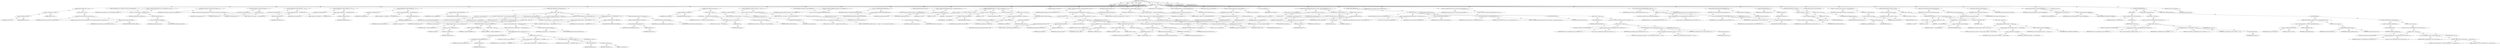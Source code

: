 digraph "executeAsForked" {  
"111669149731" [label = <(METHOD,executeAsForked)<SUB>708</SUB>> ]
"115964117009" [label = <(PARAM,this)<SUB>708</SUB>> ]
"115964117061" [label = <(PARAM,JUnitTest test)<SUB>708</SUB>> ]
"115964117062" [label = <(PARAM,ExecuteWatchdog watchdog)<SUB>708</SUB>> ]
"25769803833" [label = <(BLOCK,&lt;empty&gt;,&lt;empty&gt;)<SUB>709</SUB>> ]
"47244640276" [label = <(CONTROL_STRUCTURE,IF,if (perm != null))<SUB>711</SUB>> ]
"30064771340" [label = <(&lt;operator&gt;.notEquals,perm != null)<SUB>711</SUB>> ]
"30064771341" [label = <(&lt;operator&gt;.fieldAccess,this.perm)<SUB>711</SUB>> ]
"68719476988" [label = <(IDENTIFIER,this,perm != null)> ]
"55834574905" [label = <(FIELD_IDENTIFIER,perm,perm)<SUB>711</SUB>> ]
"90194313266" [label = <(LITERAL,null,perm != null)<SUB>711</SUB>> ]
"25769803834" [label = <(BLOCK,&lt;empty&gt;,&lt;empty&gt;)<SUB>711</SUB>> ]
"30064771342" [label = <(log,log(&quot;Permissions ignored when running in forked...)<SUB>712</SUB>> ]
"68719476766" [label = <(IDENTIFIER,this,log(&quot;Permissions ignored when running in forked...)<SUB>712</SUB>> ]
"90194313267" [label = <(LITERAL,&quot;Permissions ignored when running in forked mode!&quot;,log(&quot;Permissions ignored when running in forked...)<SUB>712</SUB>> ]
"30064771343" [label = <(&lt;operator&gt;.fieldAccess,Project.MSG_WARN)<SUB>712</SUB>> ]
"68719476989" [label = <(IDENTIFIER,Project,log(&quot;Permissions ignored when running in forked...)<SUB>712</SUB>> ]
"55834574906" [label = <(FIELD_IDENTIFIER,MSG_WARN,MSG_WARN)<SUB>712</SUB>> ]
"94489280538" [label = <(LOCAL,CommandlineJava cmd: org.apache.tools.ant.types.CommandlineJava)<SUB>715</SUB>> ]
"30064771344" [label = <(&lt;operator&gt;.assignment,CommandlineJava cmd = (CommandlineJava) command...)<SUB>715</SUB>> ]
"68719476990" [label = <(IDENTIFIER,cmd,CommandlineJava cmd = (CommandlineJava) command...)<SUB>715</SUB>> ]
"30064771345" [label = <(&lt;operator&gt;.cast,(CommandlineJava) commandline.clone())<SUB>715</SUB>> ]
"180388626440" [label = <(TYPE_REF,CommandlineJava,CommandlineJava)<SUB>715</SUB>> ]
"30064771346" [label = <(clone,this.commandline.clone())<SUB>715</SUB>> ]
"30064771347" [label = <(&lt;operator&gt;.fieldAccess,this.commandline)<SUB>715</SUB>> ]
"68719476991" [label = <(IDENTIFIER,this,this.commandline.clone())> ]
"55834574907" [label = <(FIELD_IDENTIFIER,commandline,commandline)<SUB>715</SUB>> ]
"30064771348" [label = <(setClassname,setClassname(&quot;org.apache.tools.ant.taskdefs.opt...)<SUB>717</SUB>> ]
"68719476992" [label = <(IDENTIFIER,cmd,setClassname(&quot;org.apache.tools.ant.taskdefs.opt...)<SUB>717</SUB>> ]
"90194313268" [label = <(LITERAL,&quot;org.apache.tools.ant.taskdefs.optional.junit.J...,setClassname(&quot;org.apache.tools.ant.taskdefs.opt...)<SUB>717</SUB>> ]
"30064771349" [label = <(setValue,createArgument().setValue(test.getName()))<SUB>718</SUB>> ]
"30064771350" [label = <(createArgument,createArgument())<SUB>718</SUB>> ]
"68719476993" [label = <(IDENTIFIER,cmd,createArgument())<SUB>718</SUB>> ]
"30064771351" [label = <(getName,getName())<SUB>718</SUB>> ]
"68719476994" [label = <(IDENTIFIER,test,getName())<SUB>718</SUB>> ]
"30064771352" [label = <(setValue,createArgument().setValue(&quot;filtertrace=&quot; + test...)<SUB>719</SUB>> ]
"30064771353" [label = <(createArgument,createArgument())<SUB>719</SUB>> ]
"68719476995" [label = <(IDENTIFIER,cmd,createArgument())<SUB>719</SUB>> ]
"30064771354" [label = <(&lt;operator&gt;.addition,&quot;filtertrace=&quot; + test.getFiltertrace())<SUB>719</SUB>> ]
"90194313269" [label = <(LITERAL,&quot;filtertrace=&quot;,&quot;filtertrace=&quot; + test.getFiltertrace())<SUB>719</SUB>> ]
"30064771355" [label = <(getFiltertrace,getFiltertrace())<SUB>719</SUB>> ]
"68719476996" [label = <(IDENTIFIER,test,getFiltertrace())<SUB>719</SUB>> ]
"30064771356" [label = <(setValue,createArgument().setValue(&quot;haltOnError=&quot; + test...)<SUB>720</SUB>> ]
"30064771357" [label = <(createArgument,createArgument())<SUB>720</SUB>> ]
"68719476997" [label = <(IDENTIFIER,cmd,createArgument())<SUB>720</SUB>> ]
"30064771358" [label = <(&lt;operator&gt;.addition,&quot;haltOnError=&quot; + test.getHaltonerror())<SUB>720</SUB>> ]
"90194313270" [label = <(LITERAL,&quot;haltOnError=&quot;,&quot;haltOnError=&quot; + test.getHaltonerror())<SUB>720</SUB>> ]
"30064771359" [label = <(getHaltonerror,getHaltonerror())<SUB>720</SUB>> ]
"68719476998" [label = <(IDENTIFIER,test,getHaltonerror())<SUB>720</SUB>> ]
"30064771360" [label = <(setValue,createArgument().setValue(&quot;haltOnFailure=&quot; + te...)<SUB>721</SUB>> ]
"30064771361" [label = <(createArgument,createArgument())<SUB>721</SUB>> ]
"68719476999" [label = <(IDENTIFIER,cmd,createArgument())<SUB>721</SUB>> ]
"30064771362" [label = <(&lt;operator&gt;.addition,&quot;haltOnFailure=&quot; + test.getHaltonfailure())<SUB>721</SUB>> ]
"90194313271" [label = <(LITERAL,&quot;haltOnFailure=&quot;,&quot;haltOnFailure=&quot; + test.getHaltonfailure())<SUB>721</SUB>> ]
"30064771363" [label = <(getHaltonfailure,getHaltonfailure())<SUB>722</SUB>> ]
"68719477000" [label = <(IDENTIFIER,test,getHaltonfailure())<SUB>722</SUB>> ]
"47244640277" [label = <(CONTROL_STRUCTURE,IF,if (this.includeAntRuntime))<SUB>723</SUB>> ]
"30064771364" [label = <(&lt;operator&gt;.fieldAccess,this.includeAntRuntime)<SUB>723</SUB>> ]
"68719477001" [label = <(IDENTIFIER,this,if (this.includeAntRuntime))> ]
"55834574908" [label = <(FIELD_IDENTIFIER,includeAntRuntime,includeAntRuntime)<SUB>723</SUB>> ]
"25769803835" [label = <(BLOCK,&lt;empty&gt;,&lt;empty&gt;)<SUB>723</SUB>> ]
"94489280539" [label = <(LOCAL,Vector v: java.util.Vector)<SUB>724</SUB>> ]
"30064771365" [label = <(&lt;operator&gt;.assignment,Vector v = Execute.getProcEnvironment())<SUB>724</SUB>> ]
"68719477002" [label = <(IDENTIFIER,v,Vector v = Execute.getProcEnvironment())<SUB>724</SUB>> ]
"30064771366" [label = <(getProcEnvironment,getProcEnvironment())<SUB>724</SUB>> ]
"68719477003" [label = <(IDENTIFIER,Execute,getProcEnvironment())<SUB>724</SUB>> ]
"94489280540" [label = <(LOCAL,Enumeration e: java.util.Enumeration)<SUB>725</SUB>> ]
"30064771367" [label = <(&lt;operator&gt;.assignment,Enumeration e = v.elements())<SUB>725</SUB>> ]
"68719477004" [label = <(IDENTIFIER,e,Enumeration e = v.elements())<SUB>725</SUB>> ]
"30064771368" [label = <(elements,v.elements())<SUB>725</SUB>> ]
"68719477005" [label = <(IDENTIFIER,v,v.elements())<SUB>725</SUB>> ]
"47244640278" [label = <(CONTROL_STRUCTURE,WHILE,while (e.hasMoreElements()))<SUB>726</SUB>> ]
"30064771369" [label = <(hasMoreElements,e.hasMoreElements())<SUB>726</SUB>> ]
"68719477006" [label = <(IDENTIFIER,e,e.hasMoreElements())<SUB>726</SUB>> ]
"25769803836" [label = <(BLOCK,&lt;empty&gt;,&lt;empty&gt;)<SUB>726</SUB>> ]
"94489280541" [label = <(LOCAL,String s: java.lang.String)<SUB>727</SUB>> ]
"30064771370" [label = <(&lt;operator&gt;.assignment,String s = (String) e.nextElement())<SUB>727</SUB>> ]
"68719477007" [label = <(IDENTIFIER,s,String s = (String) e.nextElement())<SUB>727</SUB>> ]
"30064771371" [label = <(&lt;operator&gt;.cast,(String) e.nextElement())<SUB>727</SUB>> ]
"180388626441" [label = <(TYPE_REF,String,String)<SUB>727</SUB>> ]
"30064771372" [label = <(nextElement,e.nextElement())<SUB>727</SUB>> ]
"68719477008" [label = <(IDENTIFIER,e,e.nextElement())<SUB>727</SUB>> ]
"47244640279" [label = <(CONTROL_STRUCTURE,IF,if (s.startsWith(&quot;CLASSPATH=&quot;)))<SUB>728</SUB>> ]
"30064771373" [label = <(startsWith,s.startsWith(&quot;CLASSPATH=&quot;))<SUB>728</SUB>> ]
"68719477009" [label = <(IDENTIFIER,s,s.startsWith(&quot;CLASSPATH=&quot;))<SUB>728</SUB>> ]
"90194313272" [label = <(LITERAL,&quot;CLASSPATH=&quot;,s.startsWith(&quot;CLASSPATH=&quot;))<SUB>728</SUB>> ]
"25769803837" [label = <(BLOCK,&lt;empty&gt;,&lt;empty&gt;)<SUB>728</SUB>> ]
"30064771374" [label = <(append,createClasspath(getProject()).createPath().appe...)<SUB>729</SUB>> ]
"30064771375" [label = <(createPath,createClasspath(getProject()).createPath())<SUB>729</SUB>> ]
"30064771376" [label = <(createClasspath,createClasspath(getProject()))<SUB>729</SUB>> ]
"68719477010" [label = <(IDENTIFIER,cmd,createClasspath(getProject()))<SUB>729</SUB>> ]
"30064771377" [label = <(getProject,getProject())<SUB>729</SUB>> ]
"68719476768" [label = <(IDENTIFIER,this,getProject())<SUB>729</SUB>> ]
"25769803838" [label = <(BLOCK,&lt;empty&gt;,&lt;empty&gt;)<SUB>730</SUB>> ]
"94489280542" [label = <(LOCAL,$obj2: org.apache.tools.ant.types.Path)<SUB>730</SUB>> ]
"30064771378" [label = <(&lt;operator&gt;.assignment,$obj2 = new Path(getProject(), // &quot;CLASSPATH=&quot;....)<SUB>730</SUB>> ]
"68719477011" [label = <(IDENTIFIER,$obj2,$obj2 = new Path(getProject(), // &quot;CLASSPATH=&quot;....)<SUB>730</SUB>> ]
"30064771379" [label = <(&lt;operator&gt;.alloc,new Path(getProject(), // &quot;CLASSPATH=&quot;.length()...)<SUB>730</SUB>> ]
"30064771380" [label = <(&lt;init&gt;,new Path(getProject(), // &quot;CLASSPATH=&quot;.length()...)<SUB>730</SUB>> ]
"68719477012" [label = <(IDENTIFIER,$obj2,new Path(getProject(), // &quot;CLASSPATH=&quot;.length()...)<SUB>730</SUB>> ]
"30064771381" [label = <(getProject,getProject())<SUB>730</SUB>> ]
"68719476767" [label = <(IDENTIFIER,this,getProject())<SUB>730</SUB>> ]
"30064771382" [label = <(substring,s.substring(10))<SUB>731</SUB>> ]
"68719477013" [label = <(IDENTIFIER,s,s.substring(10))<SUB>731</SUB>> ]
"90194313273" [label = <(LITERAL,10,s.substring(10))<SUB>731</SUB>> ]
"68719477014" [label = <(IDENTIFIER,$obj2,&lt;empty&gt;)<SUB>730</SUB>> ]
"30064771383" [label = <(log,log(&quot;Implicitly adding &quot; + antRuntimeClasses + ...)<SUB>735</SUB>> ]
"68719476769" [label = <(IDENTIFIER,this,log(&quot;Implicitly adding &quot; + antRuntimeClasses + ...)<SUB>735</SUB>> ]
"30064771384" [label = <(&lt;operator&gt;.addition,&quot;Implicitly adding &quot; + antRuntimeClasses + &quot; to...)<SUB>735</SUB>> ]
"30064771385" [label = <(&lt;operator&gt;.addition,&quot;Implicitly adding &quot; + antRuntimeClasses)<SUB>735</SUB>> ]
"90194313274" [label = <(LITERAL,&quot;Implicitly adding &quot;,&quot;Implicitly adding &quot; + antRuntimeClasses)<SUB>735</SUB>> ]
"30064771386" [label = <(&lt;operator&gt;.fieldAccess,this.antRuntimeClasses)<SUB>735</SUB>> ]
"68719477015" [label = <(IDENTIFIER,this,&quot;Implicitly adding &quot; + antRuntimeClasses)> ]
"55834574909" [label = <(FIELD_IDENTIFIER,antRuntimeClasses,antRuntimeClasses)<SUB>735</SUB>> ]
"90194313275" [label = <(LITERAL,&quot; to CLASSPATH&quot;,&quot;Implicitly adding &quot; + antRuntimeClasses + &quot; to...)<SUB>735</SUB>> ]
"30064771387" [label = <(&lt;operator&gt;.fieldAccess,Project.MSG_VERBOSE)<SUB>736</SUB>> ]
"68719477016" [label = <(IDENTIFIER,Project,log(&quot;Implicitly adding &quot; + antRuntimeClasses + ...)<SUB>736</SUB>> ]
"55834574910" [label = <(FIELD_IDENTIFIER,MSG_VERBOSE,MSG_VERBOSE)<SUB>736</SUB>> ]
"30064771388" [label = <(append,createClasspath(getProject()).createPath().appe...)<SUB>737</SUB>> ]
"30064771389" [label = <(createPath,createClasspath(getProject()).createPath())<SUB>737</SUB>> ]
"30064771390" [label = <(createClasspath,createClasspath(getProject()))<SUB>737</SUB>> ]
"68719477017" [label = <(IDENTIFIER,cmd,createClasspath(getProject()))<SUB>737</SUB>> ]
"30064771391" [label = <(getProject,getProject())<SUB>737</SUB>> ]
"68719476770" [label = <(IDENTIFIER,this,getProject())<SUB>737</SUB>> ]
"30064771392" [label = <(&lt;operator&gt;.fieldAccess,this.antRuntimeClasses)<SUB>738</SUB>> ]
"68719477018" [label = <(IDENTIFIER,this,createClasspath(getProject()).createPath().appe...)> ]
"55834574911" [label = <(FIELD_IDENTIFIER,antRuntimeClasses,antRuntimeClasses)<SUB>738</SUB>> ]
"47244640280" [label = <(CONTROL_STRUCTURE,IF,if (this.summary))<SUB>741</SUB>> ]
"30064771393" [label = <(&lt;operator&gt;.fieldAccess,this.summary)<SUB>741</SUB>> ]
"68719477019" [label = <(IDENTIFIER,this,if (this.summary))> ]
"55834574912" [label = <(FIELD_IDENTIFIER,summary,summary)<SUB>741</SUB>> ]
"25769803839" [label = <(BLOCK,&lt;empty&gt;,&lt;empty&gt;)<SUB>741</SUB>> ]
"30064771394" [label = <(log,log(&quot;Running &quot; + test.getName(), Project.MSG_INFO))<SUB>742</SUB>> ]
"68719476771" [label = <(IDENTIFIER,this,log(&quot;Running &quot; + test.getName(), Project.MSG_INFO))<SUB>742</SUB>> ]
"30064771395" [label = <(&lt;operator&gt;.addition,&quot;Running &quot; + test.getName())<SUB>742</SUB>> ]
"90194313276" [label = <(LITERAL,&quot;Running &quot;,&quot;Running &quot; + test.getName())<SUB>742</SUB>> ]
"30064771396" [label = <(getName,getName())<SUB>742</SUB>> ]
"68719477020" [label = <(IDENTIFIER,test,getName())<SUB>742</SUB>> ]
"30064771397" [label = <(&lt;operator&gt;.fieldAccess,Project.MSG_INFO)<SUB>742</SUB>> ]
"68719477021" [label = <(IDENTIFIER,Project,log(&quot;Running &quot; + test.getName(), Project.MSG_INFO))<SUB>742</SUB>> ]
"55834574913" [label = <(FIELD_IDENTIFIER,MSG_INFO,MSG_INFO)<SUB>742</SUB>> ]
"30064771398" [label = <(setValue,createArgument().setValue(&quot;formatter&quot; + &quot;=org.a...)<SUB>743</SUB>> ]
"30064771399" [label = <(createArgument,createArgument())<SUB>743</SUB>> ]
"68719477022" [label = <(IDENTIFIER,cmd,createArgument())<SUB>743</SUB>> ]
"30064771400" [label = <(&lt;operator&gt;.addition,&quot;formatter&quot; + &quot;=org.apache.tools.ant.taskdefs.o...)<SUB>744</SUB>> ]
"90194313277" [label = <(LITERAL,&quot;formatter&quot;,&quot;formatter&quot; + &quot;=org.apache.tools.ant.taskdefs.o...)<SUB>744</SUB>> ]
"90194313278" [label = <(LITERAL,&quot;=org.apache.tools.ant.taskdefs.optional.junit....,&quot;formatter&quot; + &quot;=org.apache.tools.ant.taskdefs.o...)<SUB>745</SUB>> ]
"30064771401" [label = <(setValue,createArgument().setValue(&quot;showoutput=&quot; + Strin...)<SUB>748</SUB>> ]
"30064771402" [label = <(createArgument,createArgument())<SUB>748</SUB>> ]
"68719477023" [label = <(IDENTIFIER,cmd,createArgument())<SUB>748</SUB>> ]
"30064771403" [label = <(&lt;operator&gt;.addition,&quot;showoutput=&quot; + String.valueOf(showOutput))<SUB>748</SUB>> ]
"90194313279" [label = <(LITERAL,&quot;showoutput=&quot;,&quot;showoutput=&quot; + String.valueOf(showOutput))<SUB>748</SUB>> ]
"30064771404" [label = <(valueOf,String.valueOf(showOutput))<SUB>749</SUB>> ]
"68719477024" [label = <(IDENTIFIER,String,String.valueOf(showOutput))<SUB>749</SUB>> ]
"30064771405" [label = <(&lt;operator&gt;.fieldAccess,this.showOutput)<SUB>749</SUB>> ]
"68719477025" [label = <(IDENTIFIER,this,String.valueOf(showOutput))> ]
"55834574914" [label = <(FIELD_IDENTIFIER,showOutput,showOutput)<SUB>749</SUB>> ]
"94489280543" [label = <(LOCAL,StringBuffer formatterArg: java.lang.StringBuffer)<SUB>751</SUB>> ]
"30064771406" [label = <(&lt;operator&gt;.assignment,StringBuffer formatterArg = new StringBuffer(ST...)<SUB>751</SUB>> ]
"68719477026" [label = <(IDENTIFIER,formatterArg,StringBuffer formatterArg = new StringBuffer(ST...)<SUB>751</SUB>> ]
"30064771407" [label = <(&lt;operator&gt;.alloc,new StringBuffer(STRING_BUFFER_SIZE))<SUB>751</SUB>> ]
"30064771408" [label = <(&lt;init&gt;,new StringBuffer(STRING_BUFFER_SIZE))<SUB>751</SUB>> ]
"68719477027" [label = <(IDENTIFIER,formatterArg,new StringBuffer(STRING_BUFFER_SIZE))<SUB>751</SUB>> ]
"30064771409" [label = <(&lt;operator&gt;.fieldAccess,JUnitTask.STRING_BUFFER_SIZE)<SUB>751</SUB>> ]
"180388626442" [label = <(TYPE_REF,JUnitTask,JUnitTask)<SUB>751</SUB>> ]
"55834574915" [label = <(FIELD_IDENTIFIER,STRING_BUFFER_SIZE,STRING_BUFFER_SIZE)<SUB>751</SUB>> ]
"94489280544" [label = <(LOCAL,FormatterElement[] feArray: ANY)<SUB>752</SUB>> ]
"30064771410" [label = <(&lt;operator&gt;.assignment,FormatterElement[] feArray = mergeFormatters(test))<SUB>752</SUB>> ]
"68719477028" [label = <(IDENTIFIER,feArray,FormatterElement[] feArray = mergeFormatters(test))<SUB>752</SUB>> ]
"30064771411" [label = <(mergeFormatters,mergeFormatters(test))<SUB>752</SUB>> ]
"68719476772" [label = <(IDENTIFIER,this,mergeFormatters(test))<SUB>752</SUB>> ]
"68719477029" [label = <(IDENTIFIER,test,mergeFormatters(test))<SUB>752</SUB>> ]
"47244640281" [label = <(CONTROL_STRUCTURE,FOR,for (int i = 0; Some(i &lt; feArray.length); i++))<SUB>753</SUB>> ]
"94489280545" [label = <(LOCAL,int i: int)<SUB>753</SUB>> ]
"30064771412" [label = <(&lt;operator&gt;.assignment,int i = 0)<SUB>753</SUB>> ]
"68719477030" [label = <(IDENTIFIER,i,int i = 0)<SUB>753</SUB>> ]
"90194313280" [label = <(LITERAL,0,int i = 0)<SUB>753</SUB>> ]
"30064771413" [label = <(&lt;operator&gt;.lessThan,i &lt; feArray.length)<SUB>753</SUB>> ]
"68719477031" [label = <(IDENTIFIER,i,i &lt; feArray.length)<SUB>753</SUB>> ]
"30064771414" [label = <(&lt;operator&gt;.fieldAccess,feArray.length)<SUB>753</SUB>> ]
"68719477032" [label = <(IDENTIFIER,feArray,i &lt; feArray.length)<SUB>753</SUB>> ]
"55834574916" [label = <(FIELD_IDENTIFIER,length,length)<SUB>753</SUB>> ]
"30064771415" [label = <(&lt;operator&gt;.postIncrement,i++)<SUB>753</SUB>> ]
"68719477033" [label = <(IDENTIFIER,i,i++)<SUB>753</SUB>> ]
"25769803840" [label = <(BLOCK,&lt;empty&gt;,&lt;empty&gt;)<SUB>753</SUB>> ]
"94489280546" [label = <(LOCAL,FormatterElement fe: ANY)<SUB>754</SUB>> ]
"30064771416" [label = <(&lt;operator&gt;.assignment,FormatterElement fe = feArray[i])<SUB>754</SUB>> ]
"68719477034" [label = <(IDENTIFIER,fe,FormatterElement fe = feArray[i])<SUB>754</SUB>> ]
"30064771417" [label = <(&lt;operator&gt;.indexAccess,feArray[i])<SUB>754</SUB>> ]
"68719477035" [label = <(IDENTIFIER,feArray,FormatterElement fe = feArray[i])<SUB>754</SUB>> ]
"68719477036" [label = <(IDENTIFIER,i,FormatterElement fe = feArray[i])<SUB>754</SUB>> ]
"47244640282" [label = <(CONTROL_STRUCTURE,IF,if (shouldUse(this)))<SUB>755</SUB>> ]
"30064771418" [label = <(shouldUse,shouldUse(this))<SUB>755</SUB>> ]
"68719477037" [label = <(IDENTIFIER,fe,shouldUse(this))<SUB>755</SUB>> ]
"68719476773" [label = <(IDENTIFIER,this,shouldUse(this))<SUB>755</SUB>> ]
"25769803841" [label = <(BLOCK,&lt;empty&gt;,&lt;empty&gt;)<SUB>755</SUB>> ]
"30064771419" [label = <(append,formatterArg.append(&quot;formatter=&quot;))<SUB>756</SUB>> ]
"68719477038" [label = <(IDENTIFIER,formatterArg,formatterArg.append(&quot;formatter=&quot;))<SUB>756</SUB>> ]
"90194313281" [label = <(LITERAL,&quot;formatter=&quot;,formatterArg.append(&quot;formatter=&quot;))<SUB>756</SUB>> ]
"30064771420" [label = <(append,append(fe.getClassname()))<SUB>757</SUB>> ]
"68719477039" [label = <(IDENTIFIER,formatterArg,append(fe.getClassname()))<SUB>757</SUB>> ]
"30064771421" [label = <(getClassname,getClassname())<SUB>757</SUB>> ]
"68719477040" [label = <(IDENTIFIER,fe,getClassname())<SUB>757</SUB>> ]
"94489280547" [label = <(LOCAL,File outFile: java.io.File)<SUB>758</SUB>> ]
"30064771422" [label = <(&lt;operator&gt;.assignment,File outFile = getOutput(fe, test))<SUB>758</SUB>> ]
"68719477041" [label = <(IDENTIFIER,outFile,File outFile = getOutput(fe, test))<SUB>758</SUB>> ]
"30064771423" [label = <(getOutput,getOutput(fe, test))<SUB>758</SUB>> ]
"68719476774" [label = <(IDENTIFIER,this,getOutput(fe, test))<SUB>758</SUB>> ]
"68719477042" [label = <(IDENTIFIER,fe,getOutput(fe, test))<SUB>758</SUB>> ]
"68719477043" [label = <(IDENTIFIER,test,getOutput(fe, test))<SUB>758</SUB>> ]
"47244640283" [label = <(CONTROL_STRUCTURE,IF,if (outFile != null))<SUB>759</SUB>> ]
"30064771424" [label = <(&lt;operator&gt;.notEquals,outFile != null)<SUB>759</SUB>> ]
"68719477044" [label = <(IDENTIFIER,outFile,outFile != null)<SUB>759</SUB>> ]
"90194313282" [label = <(LITERAL,null,outFile != null)<SUB>759</SUB>> ]
"25769803842" [label = <(BLOCK,&lt;empty&gt;,&lt;empty&gt;)<SUB>759</SUB>> ]
"30064771425" [label = <(append,formatterArg.append(&quot;,&quot;))<SUB>760</SUB>> ]
"68719477045" [label = <(IDENTIFIER,formatterArg,formatterArg.append(&quot;,&quot;))<SUB>760</SUB>> ]
"90194313283" [label = <(LITERAL,&quot;,&quot;,formatterArg.append(&quot;,&quot;))<SUB>760</SUB>> ]
"30064771426" [label = <(append,formatterArg.append(outFile))<SUB>761</SUB>> ]
"68719477046" [label = <(IDENTIFIER,formatterArg,formatterArg.append(outFile))<SUB>761</SUB>> ]
"68719477047" [label = <(IDENTIFIER,outFile,formatterArg.append(outFile))<SUB>761</SUB>> ]
"30064771427" [label = <(setValue,createArgument().setValue(formatterArg.toString()))<SUB>763</SUB>> ]
"30064771428" [label = <(createArgument,createArgument())<SUB>763</SUB>> ]
"68719477048" [label = <(IDENTIFIER,cmd,createArgument())<SUB>763</SUB>> ]
"30064771429" [label = <(toString,formatterArg.toString())<SUB>763</SUB>> ]
"68719477049" [label = <(IDENTIFIER,formatterArg,formatterArg.toString())<SUB>763</SUB>> ]
"30064771430" [label = <(&lt;operator&gt;.assignment,formatterArg = new StringBuffer())<SUB>764</SUB>> ]
"68719477050" [label = <(IDENTIFIER,formatterArg,formatterArg = new StringBuffer())<SUB>764</SUB>> ]
"30064771431" [label = <(&lt;operator&gt;.alloc,new StringBuffer())<SUB>764</SUB>> ]
"30064771432" [label = <(&lt;init&gt;,new StringBuffer())<SUB>764</SUB>> ]
"68719477051" [label = <(IDENTIFIER,formatterArg,new StringBuffer())<SUB>764</SUB>> ]
"94489280548" [label = <(LOCAL,File propsFile: java.io.File)<SUB>770</SUB>> ]
"30064771433" [label = <(&lt;operator&gt;.assignment,File propsFile = FileUtils.newFileUtils().creat...)<SUB>770</SUB>> ]
"68719477052" [label = <(IDENTIFIER,propsFile,File propsFile = FileUtils.newFileUtils().creat...)<SUB>770</SUB>> ]
"30064771434" [label = <(createTempFile,newFileUtils().createTempFile(&quot;junit&quot;, &quot;.proper...)<SUB>771</SUB>> ]
"30064771435" [label = <(newFileUtils,newFileUtils())<SUB>771</SUB>> ]
"68719477053" [label = <(IDENTIFIER,FileUtils,newFileUtils())<SUB>771</SUB>> ]
"90194313284" [label = <(LITERAL,&quot;junit&quot;,newFileUtils().createTempFile(&quot;junit&quot;, &quot;.proper...)<SUB>771</SUB>> ]
"90194313285" [label = <(LITERAL,&quot;.properties&quot;,newFileUtils().createTempFile(&quot;junit&quot;, &quot;.proper...)<SUB>771</SUB>> ]
"30064771436" [label = <(&lt;operator&gt;.conditional,tmpDir != null ? tmpDir : getProject().getBaseD...)<SUB>772</SUB>> ]
"30064771437" [label = <(&lt;operator&gt;.notEquals,tmpDir != null)<SUB>772</SUB>> ]
"30064771438" [label = <(&lt;operator&gt;.fieldAccess,this.tmpDir)<SUB>772</SUB>> ]
"68719477054" [label = <(IDENTIFIER,this,tmpDir != null)> ]
"55834574917" [label = <(FIELD_IDENTIFIER,tmpDir,tmpDir)<SUB>772</SUB>> ]
"90194313286" [label = <(LITERAL,null,tmpDir != null)<SUB>772</SUB>> ]
"30064771439" [label = <(&lt;operator&gt;.fieldAccess,this.tmpDir)<SUB>772</SUB>> ]
"68719477055" [label = <(IDENTIFIER,this,tmpDir != null ? tmpDir : getProject().getBaseD...)> ]
"55834574918" [label = <(FIELD_IDENTIFIER,tmpDir,tmpDir)<SUB>772</SUB>> ]
"30064771440" [label = <(getBaseDir,getProject().getBaseDir())<SUB>772</SUB>> ]
"30064771441" [label = <(getProject,getProject())<SUB>772</SUB>> ]
"68719476775" [label = <(IDENTIFIER,this,getProject())<SUB>772</SUB>> ]
"30064771442" [label = <(deleteOnExit,propsFile.deleteOnExit())<SUB>773</SUB>> ]
"68719477056" [label = <(IDENTIFIER,propsFile,propsFile.deleteOnExit())<SUB>773</SUB>> ]
"30064771443" [label = <(setValue,createArgument().setValue(&quot;propsfile=&quot; + propsF...)<SUB>774</SUB>> ]
"30064771444" [label = <(createArgument,createArgument())<SUB>774</SUB>> ]
"68719477057" [label = <(IDENTIFIER,cmd,createArgument())<SUB>774</SUB>> ]
"30064771445" [label = <(&lt;operator&gt;.addition,&quot;propsfile=&quot; + propsFile.getAbsolutePath())<SUB>774</SUB>> ]
"90194313287" [label = <(LITERAL,&quot;propsfile=&quot;,&quot;propsfile=&quot; + propsFile.getAbsolutePath())<SUB>774</SUB>> ]
"30064771446" [label = <(getAbsolutePath,propsFile.getAbsolutePath())<SUB>775</SUB>> ]
"68719477058" [label = <(IDENTIFIER,propsFile,propsFile.getAbsolutePath())<SUB>775</SUB>> ]
"94489280549" [label = <(LOCAL,Hashtable p: java.util.Hashtable)<SUB>776</SUB>> ]
"30064771447" [label = <(&lt;operator&gt;.assignment,Hashtable p = getProject().getProperties())<SUB>776</SUB>> ]
"68719477059" [label = <(IDENTIFIER,p,Hashtable p = getProject().getProperties())<SUB>776</SUB>> ]
"30064771448" [label = <(getProperties,getProject().getProperties())<SUB>776</SUB>> ]
"30064771449" [label = <(getProject,getProject())<SUB>776</SUB>> ]
"68719476776" [label = <(IDENTIFIER,this,getProject())<SUB>776</SUB>> ]
"94489280550" [label = <(LOCAL,Properties props: java.util.Properties)<SUB>777</SUB>> ]
"30064771450" [label = <(&lt;operator&gt;.assignment,Properties props = new Properties())<SUB>777</SUB>> ]
"68719477060" [label = <(IDENTIFIER,props,Properties props = new Properties())<SUB>777</SUB>> ]
"30064771451" [label = <(&lt;operator&gt;.alloc,new Properties())<SUB>777</SUB>> ]
"30064771452" [label = <(&lt;init&gt;,new Properties())<SUB>777</SUB>> ]
"68719477061" [label = <(IDENTIFIER,props,new Properties())<SUB>777</SUB>> ]
"47244640284" [label = <(CONTROL_STRUCTURE,FOR,for (Enumeration e = p.keys(); Some(e.hasMoreElements()); ))<SUB>778</SUB>> ]
"94489280551" [label = <(LOCAL,Enumeration e: java.util.Enumeration)<SUB>778</SUB>> ]
"30064771453" [label = <(&lt;operator&gt;.assignment,Enumeration e = p.keys())<SUB>778</SUB>> ]
"68719477062" [label = <(IDENTIFIER,e,Enumeration e = p.keys())<SUB>778</SUB>> ]
"30064771454" [label = <(keys,p.keys())<SUB>778</SUB>> ]
"68719477063" [label = <(IDENTIFIER,p,p.keys())<SUB>778</SUB>> ]
"30064771455" [label = <(hasMoreElements,e.hasMoreElements())<SUB>778</SUB>> ]
"68719477064" [label = <(IDENTIFIER,e,e.hasMoreElements())<SUB>778</SUB>> ]
"25769803843" [label = <(BLOCK,&lt;empty&gt;,&lt;empty&gt;)<SUB>778</SUB>> ]
"94489280552" [label = <(LOCAL,Object key: java.lang.Object)<SUB>779</SUB>> ]
"30064771456" [label = <(&lt;operator&gt;.assignment,Object key = e.nextElement())<SUB>779</SUB>> ]
"68719477065" [label = <(IDENTIFIER,key,Object key = e.nextElement())<SUB>779</SUB>> ]
"30064771457" [label = <(nextElement,e.nextElement())<SUB>779</SUB>> ]
"68719477066" [label = <(IDENTIFIER,e,e.nextElement())<SUB>779</SUB>> ]
"30064771458" [label = <(put,props.put(key, p.get(key)))<SUB>780</SUB>> ]
"68719477067" [label = <(IDENTIFIER,props,props.put(key, p.get(key)))<SUB>780</SUB>> ]
"68719477068" [label = <(IDENTIFIER,key,props.put(key, p.get(key)))<SUB>780</SUB>> ]
"30064771459" [label = <(get,p.get(key))<SUB>780</SUB>> ]
"68719477069" [label = <(IDENTIFIER,p,p.get(key))<SUB>780</SUB>> ]
"68719477070" [label = <(IDENTIFIER,key,p.get(key))<SUB>780</SUB>> ]
"47244640285" [label = <(CONTROL_STRUCTURE,TRY,try)<SUB>782</SUB>> ]
"25769803844" [label = <(BLOCK,try,try)<SUB>782</SUB>> ]
"94489280553" [label = <(LOCAL,FileOutputStream outstream: java.io.FileOutputStream)<SUB>783</SUB>> ]
"30064771460" [label = <(&lt;operator&gt;.assignment,FileOutputStream outstream = new FileOutputStre...)<SUB>783</SUB>> ]
"68719477071" [label = <(IDENTIFIER,outstream,FileOutputStream outstream = new FileOutputStre...)<SUB>783</SUB>> ]
"30064771461" [label = <(&lt;operator&gt;.alloc,new FileOutputStream(propsFile))<SUB>783</SUB>> ]
"30064771462" [label = <(&lt;init&gt;,new FileOutputStream(propsFile))<SUB>783</SUB>> ]
"68719477072" [label = <(IDENTIFIER,outstream,new FileOutputStream(propsFile))<SUB>783</SUB>> ]
"68719477073" [label = <(IDENTIFIER,propsFile,new FileOutputStream(propsFile))<SUB>783</SUB>> ]
"30064771463" [label = <(store,props.store(outstream, &quot;Ant JUnitTask generated...)<SUB>784</SUB>> ]
"68719477074" [label = <(IDENTIFIER,props,props.store(outstream, &quot;Ant JUnitTask generated...)<SUB>784</SUB>> ]
"68719477075" [label = <(IDENTIFIER,outstream,props.store(outstream, &quot;Ant JUnitTask generated...)<SUB>784</SUB>> ]
"90194313288" [label = <(LITERAL,&quot;Ant JUnitTask generated properties file&quot;,props.store(outstream, &quot;Ant JUnitTask generated...)<SUB>784</SUB>> ]
"30064771464" [label = <(close,outstream.close())<SUB>785</SUB>> ]
"68719477076" [label = <(IDENTIFIER,outstream,outstream.close())<SUB>785</SUB>> ]
"47244640286" [label = <(CONTROL_STRUCTURE,CATCH,catch)<SUB>786</SUB>> ]
"25769803845" [label = <(BLOCK,&lt;empty&gt;,&lt;empty&gt;)<SUB>786</SUB>> ]
"30064771465" [label = <(delete,propsFile.delete())<SUB>787</SUB>> ]
"68719477077" [label = <(IDENTIFIER,propsFile,propsFile.delete())<SUB>787</SUB>> ]
"30064771466" [label = <(&lt;operator&gt;.throw,throw new BuildException(&quot;Error creating tempor...)<SUB>788</SUB>> ]
"25769803846" [label = <(BLOCK,&lt;empty&gt;,&lt;empty&gt;)<SUB>788</SUB>> ]
"94489280554" [label = <(LOCAL,$obj3: org.apache.tools.ant.BuildException)<SUB>788</SUB>> ]
"30064771467" [label = <(&lt;operator&gt;.assignment,$obj3 = new BuildException(&quot;Error creating temp...)<SUB>788</SUB>> ]
"68719477078" [label = <(IDENTIFIER,$obj3,$obj3 = new BuildException(&quot;Error creating temp...)<SUB>788</SUB>> ]
"30064771468" [label = <(&lt;operator&gt;.alloc,new BuildException(&quot;Error creating temporary pr...)<SUB>788</SUB>> ]
"30064771469" [label = <(&lt;init&gt;,new BuildException(&quot;Error creating temporary pr...)<SUB>788</SUB>> ]
"68719477079" [label = <(IDENTIFIER,$obj3,new BuildException(&quot;Error creating temporary pr...)<SUB>788</SUB>> ]
"30064771470" [label = <(&lt;operator&gt;.addition,&quot;Error creating temporary properties &quot; + &quot;file.&quot;)<SUB>788</SUB>> ]
"90194313289" [label = <(LITERAL,&quot;Error creating temporary properties &quot;,&quot;Error creating temporary properties &quot; + &quot;file.&quot;)<SUB>788</SUB>> ]
"90194313290" [label = <(LITERAL,&quot;file.&quot;,&quot;Error creating temporary properties &quot; + &quot;file.&quot;)<SUB>789</SUB>> ]
"68719477080" [label = <(IDENTIFIER,e,new BuildException(&quot;Error creating temporary pr...)<SUB>789</SUB>> ]
"30064771471" [label = <(getLocation,getLocation())<SUB>789</SUB>> ]
"68719476777" [label = <(IDENTIFIER,this,getLocation())<SUB>789</SUB>> ]
"68719477081" [label = <(IDENTIFIER,$obj3,&lt;empty&gt;)<SUB>788</SUB>> ]
"94489280555" [label = <(LOCAL,Execute execute: org.apache.tools.ant.taskdefs.Execute)<SUB>792</SUB>> ]
"30064771472" [label = <(&lt;operator&gt;.assignment,Execute execute = new Execute(new LogStreamHand...)<SUB>792</SUB>> ]
"68719477082" [label = <(IDENTIFIER,execute,Execute execute = new Execute(new LogStreamHand...)<SUB>792</SUB>> ]
"30064771473" [label = <(&lt;operator&gt;.alloc,new Execute(new LogStreamHandler(this, Project....)<SUB>792</SUB>> ]
"30064771474" [label = <(&lt;init&gt;,new Execute(new LogStreamHandler(this, Project....)<SUB>792</SUB>> ]
"68719477083" [label = <(IDENTIFIER,execute,new Execute(new LogStreamHandler(this, Project....)<SUB>792</SUB>> ]
"25769803847" [label = <(BLOCK,&lt;empty&gt;,&lt;empty&gt;)<SUB>792</SUB>> ]
"94489280556" [label = <(LOCAL,$obj4: org.apache.tools.ant.taskdefs.LogStreamHandler)<SUB>792</SUB>> ]
"30064771475" [label = <(&lt;operator&gt;.assignment,$obj4 = new LogStreamHandler(this, Project.MSG_...)<SUB>792</SUB>> ]
"68719477084" [label = <(IDENTIFIER,$obj4,$obj4 = new LogStreamHandler(this, Project.MSG_...)<SUB>792</SUB>> ]
"30064771476" [label = <(&lt;operator&gt;.alloc,new LogStreamHandler(this, Project.MSG_INFO, Pr...)<SUB>792</SUB>> ]
"30064771477" [label = <(&lt;init&gt;,new LogStreamHandler(this, Project.MSG_INFO, Pr...)<SUB>792</SUB>> ]
"68719477085" [label = <(IDENTIFIER,$obj4,new LogStreamHandler(this, Project.MSG_INFO, Pr...)<SUB>792</SUB>> ]
"68719476778" [label = <(IDENTIFIER,this,new LogStreamHandler(this, Project.MSG_INFO, Pr...)<SUB>792</SUB>> ]
"30064771478" [label = <(&lt;operator&gt;.fieldAccess,Project.MSG_INFO)<SUB>793</SUB>> ]
"68719477086" [label = <(IDENTIFIER,Project,new LogStreamHandler(this, Project.MSG_INFO, Pr...)<SUB>793</SUB>> ]
"55834574919" [label = <(FIELD_IDENTIFIER,MSG_INFO,MSG_INFO)<SUB>793</SUB>> ]
"30064771479" [label = <(&lt;operator&gt;.fieldAccess,Project.MSG_WARN)<SUB>794</SUB>> ]
"68719477087" [label = <(IDENTIFIER,Project,new LogStreamHandler(this, Project.MSG_INFO, Pr...)<SUB>794</SUB>> ]
"55834574920" [label = <(FIELD_IDENTIFIER,MSG_WARN,MSG_WARN)<SUB>794</SUB>> ]
"68719477088" [label = <(IDENTIFIER,$obj4,&lt;empty&gt;)<SUB>792</SUB>> ]
"68719477089" [label = <(IDENTIFIER,watchdog,new Execute(new LogStreamHandler(this, Project....)<SUB>795</SUB>> ]
"30064771480" [label = <(setCommandline,setCommandline(cmd.getCommandline()))<SUB>796</SUB>> ]
"68719477090" [label = <(IDENTIFIER,execute,setCommandline(cmd.getCommandline()))<SUB>796</SUB>> ]
"30064771481" [label = <(getCommandline,getCommandline())<SUB>796</SUB>> ]
"68719477091" [label = <(IDENTIFIER,cmd,getCommandline())<SUB>796</SUB>> ]
"30064771482" [label = <(setAntRun,setAntRun(getProject()))<SUB>797</SUB>> ]
"68719477092" [label = <(IDENTIFIER,execute,setAntRun(getProject()))<SUB>797</SUB>> ]
"30064771483" [label = <(getProject,getProject())<SUB>797</SUB>> ]
"68719476779" [label = <(IDENTIFIER,this,getProject())<SUB>797</SUB>> ]
"47244640287" [label = <(CONTROL_STRUCTURE,IF,if (dir != null))<SUB>798</SUB>> ]
"30064771484" [label = <(&lt;operator&gt;.notEquals,dir != null)<SUB>798</SUB>> ]
"30064771485" [label = <(&lt;operator&gt;.fieldAccess,this.dir)<SUB>798</SUB>> ]
"68719477093" [label = <(IDENTIFIER,this,dir != null)> ]
"55834574921" [label = <(FIELD_IDENTIFIER,dir,dir)<SUB>798</SUB>> ]
"90194313291" [label = <(LITERAL,null,dir != null)<SUB>798</SUB>> ]
"25769803848" [label = <(BLOCK,&lt;empty&gt;,&lt;empty&gt;)<SUB>798</SUB>> ]
"30064771486" [label = <(setWorkingDirectory,setWorkingDirectory(dir))<SUB>799</SUB>> ]
"68719477094" [label = <(IDENTIFIER,execute,setWorkingDirectory(dir))<SUB>799</SUB>> ]
"30064771487" [label = <(&lt;operator&gt;.fieldAccess,this.dir)<SUB>799</SUB>> ]
"68719477095" [label = <(IDENTIFIER,this,setWorkingDirectory(dir))> ]
"55834574922" [label = <(FIELD_IDENTIFIER,dir,dir)<SUB>799</SUB>> ]
"94489280557" [label = <(LOCAL,String[] environment: java.lang.String[])<SUB>802</SUB>> ]
"30064771488" [label = <(&lt;operator&gt;.assignment,String[] environment = env.getVariables())<SUB>802</SUB>> ]
"68719477096" [label = <(IDENTIFIER,environment,String[] environment = env.getVariables())<SUB>802</SUB>> ]
"30064771489" [label = <(getVariables,this.env.getVariables())<SUB>802</SUB>> ]
"30064771490" [label = <(&lt;operator&gt;.fieldAccess,this.env)<SUB>802</SUB>> ]
"68719477097" [label = <(IDENTIFIER,this,this.env.getVariables())> ]
"55834574923" [label = <(FIELD_IDENTIFIER,env,env)<SUB>802</SUB>> ]
"47244640288" [label = <(CONTROL_STRUCTURE,IF,if (environment != null))<SUB>803</SUB>> ]
"30064771491" [label = <(&lt;operator&gt;.notEquals,environment != null)<SUB>803</SUB>> ]
"68719477098" [label = <(IDENTIFIER,environment,environment != null)<SUB>803</SUB>> ]
"90194313292" [label = <(LITERAL,null,environment != null)<SUB>803</SUB>> ]
"25769803849" [label = <(BLOCK,&lt;empty&gt;,&lt;empty&gt;)<SUB>803</SUB>> ]
"47244640289" [label = <(CONTROL_STRUCTURE,FOR,for (int i = 0; Some(i &lt; environment.length); i++))<SUB>804</SUB>> ]
"94489280558" [label = <(LOCAL,int i: int)<SUB>804</SUB>> ]
"30064771492" [label = <(&lt;operator&gt;.assignment,int i = 0)<SUB>804</SUB>> ]
"68719477099" [label = <(IDENTIFIER,i,int i = 0)<SUB>804</SUB>> ]
"90194313293" [label = <(LITERAL,0,int i = 0)<SUB>804</SUB>> ]
"30064771493" [label = <(&lt;operator&gt;.lessThan,i &lt; environment.length)<SUB>804</SUB>> ]
"68719477100" [label = <(IDENTIFIER,i,i &lt; environment.length)<SUB>804</SUB>> ]
"30064771494" [label = <(&lt;operator&gt;.fieldAccess,environment.length)<SUB>804</SUB>> ]
"68719477101" [label = <(IDENTIFIER,environment,i &lt; environment.length)<SUB>804</SUB>> ]
"55834574924" [label = <(FIELD_IDENTIFIER,length,length)<SUB>804</SUB>> ]
"30064771495" [label = <(&lt;operator&gt;.postIncrement,i++)<SUB>804</SUB>> ]
"68719477102" [label = <(IDENTIFIER,i,i++)<SUB>804</SUB>> ]
"25769803850" [label = <(BLOCK,&lt;empty&gt;,&lt;empty&gt;)<SUB>804</SUB>> ]
"30064771496" [label = <(log,log(&quot;Setting environment variable: &quot; + environm...)<SUB>805</SUB>> ]
"68719476780" [label = <(IDENTIFIER,this,log(&quot;Setting environment variable: &quot; + environm...)<SUB>805</SUB>> ]
"30064771497" [label = <(&lt;operator&gt;.addition,&quot;Setting environment variable: &quot; + environment[i])<SUB>805</SUB>> ]
"90194313294" [label = <(LITERAL,&quot;Setting environment variable: &quot;,&quot;Setting environment variable: &quot; + environment[i])<SUB>805</SUB>> ]
"30064771498" [label = <(&lt;operator&gt;.indexAccess,environment[i])<SUB>805</SUB>> ]
"68719477103" [label = <(IDENTIFIER,environment,&quot;Setting environment variable: &quot; + environment[i])<SUB>805</SUB>> ]
"68719477104" [label = <(IDENTIFIER,i,&quot;Setting environment variable: &quot; + environment[i])<SUB>805</SUB>> ]
"30064771499" [label = <(&lt;operator&gt;.fieldAccess,Project.MSG_VERBOSE)<SUB>806</SUB>> ]
"68719477105" [label = <(IDENTIFIER,Project,log(&quot;Setting environment variable: &quot; + environm...)<SUB>806</SUB>> ]
"55834574925" [label = <(FIELD_IDENTIFIER,MSG_VERBOSE,MSG_VERBOSE)<SUB>806</SUB>> ]
"30064771500" [label = <(setNewenvironment,setNewenvironment(newEnvironment))<SUB>809</SUB>> ]
"68719477106" [label = <(IDENTIFIER,execute,setNewenvironment(newEnvironment))<SUB>809</SUB>> ]
"30064771501" [label = <(&lt;operator&gt;.fieldAccess,this.newEnvironment)<SUB>809</SUB>> ]
"68719477107" [label = <(IDENTIFIER,this,setNewenvironment(newEnvironment))> ]
"55834574926" [label = <(FIELD_IDENTIFIER,newEnvironment,newEnvironment)<SUB>809</SUB>> ]
"30064771502" [label = <(setEnvironment,setEnvironment(environment))<SUB>810</SUB>> ]
"68719477108" [label = <(IDENTIFIER,execute,setEnvironment(environment))<SUB>810</SUB>> ]
"68719477109" [label = <(IDENTIFIER,environment,setEnvironment(environment))<SUB>810</SUB>> ]
"30064771503" [label = <(log,log(cmd.describeCommand(), Project.MSG_VERBOSE))<SUB>812</SUB>> ]
"68719476781" [label = <(IDENTIFIER,this,log(cmd.describeCommand(), Project.MSG_VERBOSE))<SUB>812</SUB>> ]
"30064771504" [label = <(describeCommand,describeCommand())<SUB>812</SUB>> ]
"68719477110" [label = <(IDENTIFIER,cmd,describeCommand())<SUB>812</SUB>> ]
"30064771505" [label = <(&lt;operator&gt;.fieldAccess,Project.MSG_VERBOSE)<SUB>812</SUB>> ]
"68719477111" [label = <(IDENTIFIER,Project,log(cmd.describeCommand(), Project.MSG_VERBOSE))<SUB>812</SUB>> ]
"55834574927" [label = <(FIELD_IDENTIFIER,MSG_VERBOSE,MSG_VERBOSE)<SUB>812</SUB>> ]
"94489280559" [label = <(LOCAL,int retVal: int)<SUB>813</SUB>> ]
"47244640290" [label = <(CONTROL_STRUCTURE,TRY,try)<SUB>814</SUB>> ]
"25769803851" [label = <(BLOCK,try,try)<SUB>814</SUB>> ]
"30064771506" [label = <(&lt;operator&gt;.assignment,retVal = execute.execute())<SUB>815</SUB>> ]
"68719477112" [label = <(IDENTIFIER,retVal,retVal = execute.execute())<SUB>815</SUB>> ]
"30064771507" [label = <(execute,execute())<SUB>815</SUB>> ]
"68719477113" [label = <(IDENTIFIER,execute,execute())<SUB>815</SUB>> ]
"47244640291" [label = <(CONTROL_STRUCTURE,CATCH,catch)<SUB>816</SUB>> ]
"25769803852" [label = <(BLOCK,&lt;empty&gt;,&lt;empty&gt;)<SUB>816</SUB>> ]
"30064771508" [label = <(&lt;operator&gt;.throw,throw new BuildException(&quot;Process fork failed.&quot;...)<SUB>817</SUB>> ]
"25769803853" [label = <(BLOCK,&lt;empty&gt;,&lt;empty&gt;)<SUB>817</SUB>> ]
"94489280560" [label = <(LOCAL,$obj5: org.apache.tools.ant.BuildException)<SUB>817</SUB>> ]
"30064771509" [label = <(&lt;operator&gt;.assignment,$obj5 = new BuildException(&quot;Process fork failed...)<SUB>817</SUB>> ]
"68719477114" [label = <(IDENTIFIER,$obj5,$obj5 = new BuildException(&quot;Process fork failed...)<SUB>817</SUB>> ]
"30064771510" [label = <(&lt;operator&gt;.alloc,new BuildException(&quot;Process fork failed.&quot;, e, g...)<SUB>817</SUB>> ]
"30064771511" [label = <(&lt;init&gt;,new BuildException(&quot;Process fork failed.&quot;, e, g...)<SUB>817</SUB>> ]
"68719477115" [label = <(IDENTIFIER,$obj5,new BuildException(&quot;Process fork failed.&quot;, e, g...)<SUB>817</SUB>> ]
"90194313295" [label = <(LITERAL,&quot;Process fork failed.&quot;,new BuildException(&quot;Process fork failed.&quot;, e, g...)<SUB>817</SUB>> ]
"68719477116" [label = <(IDENTIFIER,e,new BuildException(&quot;Process fork failed.&quot;, e, g...)<SUB>817</SUB>> ]
"30064771512" [label = <(getLocation,getLocation())<SUB>817</SUB>> ]
"68719476782" [label = <(IDENTIFIER,this,getLocation())<SUB>817</SUB>> ]
"68719477117" [label = <(IDENTIFIER,$obj5,&lt;empty&gt;)<SUB>817</SUB>> ]
"47244640292" [label = <(CONTROL_STRUCTURE,FINALLY,finally)<SUB>818</SUB>> ]
"25769803854" [label = <(BLOCK,finally,finally)<SUB>818</SUB>> ]
"47244640293" [label = <(CONTROL_STRUCTURE,IF,if (watchdog != null &amp;&amp; watchdog.killedProcess()))<SUB>819</SUB>> ]
"30064771513" [label = <(&lt;operator&gt;.logicalAnd,watchdog != null &amp;&amp; watchdog.killedProcess())<SUB>819</SUB>> ]
"30064771514" [label = <(&lt;operator&gt;.notEquals,watchdog != null)<SUB>819</SUB>> ]
"68719477118" [label = <(IDENTIFIER,watchdog,watchdog != null)<SUB>819</SUB>> ]
"90194313296" [label = <(LITERAL,null,watchdog != null)<SUB>819</SUB>> ]
"30064771515" [label = <(killedProcess,killedProcess())<SUB>819</SUB>> ]
"68719477119" [label = <(IDENTIFIER,watchdog,killedProcess())<SUB>819</SUB>> ]
"25769803855" [label = <(BLOCK,&lt;empty&gt;,&lt;empty&gt;)<SUB>819</SUB>> ]
"30064771516" [label = <(logTimeout,logTimeout(feArray, test))<SUB>820</SUB>> ]
"68719476783" [label = <(IDENTIFIER,this,logTimeout(feArray, test))<SUB>820</SUB>> ]
"68719477120" [label = <(IDENTIFIER,feArray,logTimeout(feArray, test))<SUB>820</SUB>> ]
"68719477121" [label = <(IDENTIFIER,test,logTimeout(feArray, test))<SUB>820</SUB>> ]
"47244640294" [label = <(CONTROL_STRUCTURE,IF,if (!propsFile.delete()))<SUB>823</SUB>> ]
"30064771517" [label = <(&lt;operator&gt;.logicalNot,!propsFile.delete())<SUB>823</SUB>> ]
"30064771518" [label = <(delete,propsFile.delete())<SUB>823</SUB>> ]
"68719477122" [label = <(IDENTIFIER,propsFile,propsFile.delete())<SUB>823</SUB>> ]
"25769803856" [label = <(BLOCK,&lt;empty&gt;,&lt;empty&gt;)<SUB>823</SUB>> ]
"30064771519" [label = <(&lt;operator&gt;.throw,throw new BuildException(&quot;Could not delete temp...)<SUB>824</SUB>> ]
"25769803857" [label = <(BLOCK,&lt;empty&gt;,&lt;empty&gt;)<SUB>824</SUB>> ]
"94489280561" [label = <(LOCAL,$obj6: org.apache.tools.ant.BuildException)<SUB>824</SUB>> ]
"30064771520" [label = <(&lt;operator&gt;.assignment,$obj6 = new BuildException(&quot;Could not delete te...)<SUB>824</SUB>> ]
"68719477123" [label = <(IDENTIFIER,$obj6,$obj6 = new BuildException(&quot;Could not delete te...)<SUB>824</SUB>> ]
"30064771521" [label = <(&lt;operator&gt;.alloc,new BuildException(&quot;Could not delete temporary ...)<SUB>824</SUB>> ]
"30064771522" [label = <(&lt;init&gt;,new BuildException(&quot;Could not delete temporary ...)<SUB>824</SUB>> ]
"68719477124" [label = <(IDENTIFIER,$obj6,new BuildException(&quot;Could not delete temporary ...)<SUB>824</SUB>> ]
"30064771523" [label = <(&lt;operator&gt;.addition,&quot;Could not delete temporary &quot; + &quot;properties file.&quot;)<SUB>824</SUB>> ]
"90194313297" [label = <(LITERAL,&quot;Could not delete temporary &quot;,&quot;Could not delete temporary &quot; + &quot;properties file.&quot;)<SUB>824</SUB>> ]
"90194313298" [label = <(LITERAL,&quot;properties file.&quot;,&quot;Could not delete temporary &quot; + &quot;properties file.&quot;)<SUB>825</SUB>> ]
"68719477125" [label = <(IDENTIFIER,$obj6,&lt;empty&gt;)<SUB>824</SUB>> ]
"146028888071" [label = <(RETURN,return retVal;,return retVal;)<SUB>829</SUB>> ]
"68719477126" [label = <(IDENTIFIER,retVal,return retVal;)<SUB>829</SUB>> ]
"133143986267" [label = <(MODIFIER,PRIVATE)> ]
"133143986268" [label = <(MODIFIER,VIRTUAL)> ]
"128849018915" [label = <(METHOD_RETURN,int)<SUB>708</SUB>> ]
  "111669149731" -> "115964117009"  [ label = "AST: "] 
  "111669149731" -> "115964117061"  [ label = "AST: "] 
  "111669149731" -> "115964117062"  [ label = "AST: "] 
  "111669149731" -> "25769803833"  [ label = "AST: "] 
  "111669149731" -> "133143986267"  [ label = "AST: "] 
  "111669149731" -> "133143986268"  [ label = "AST: "] 
  "111669149731" -> "128849018915"  [ label = "AST: "] 
  "25769803833" -> "47244640276"  [ label = "AST: "] 
  "25769803833" -> "94489280538"  [ label = "AST: "] 
  "25769803833" -> "30064771344"  [ label = "AST: "] 
  "25769803833" -> "30064771348"  [ label = "AST: "] 
  "25769803833" -> "30064771349"  [ label = "AST: "] 
  "25769803833" -> "30064771352"  [ label = "AST: "] 
  "25769803833" -> "30064771356"  [ label = "AST: "] 
  "25769803833" -> "30064771360"  [ label = "AST: "] 
  "25769803833" -> "47244640277"  [ label = "AST: "] 
  "25769803833" -> "47244640280"  [ label = "AST: "] 
  "25769803833" -> "30064771401"  [ label = "AST: "] 
  "25769803833" -> "94489280543"  [ label = "AST: "] 
  "25769803833" -> "30064771406"  [ label = "AST: "] 
  "25769803833" -> "30064771408"  [ label = "AST: "] 
  "25769803833" -> "94489280544"  [ label = "AST: "] 
  "25769803833" -> "30064771410"  [ label = "AST: "] 
  "25769803833" -> "47244640281"  [ label = "AST: "] 
  "25769803833" -> "94489280548"  [ label = "AST: "] 
  "25769803833" -> "30064771433"  [ label = "AST: "] 
  "25769803833" -> "30064771442"  [ label = "AST: "] 
  "25769803833" -> "30064771443"  [ label = "AST: "] 
  "25769803833" -> "94489280549"  [ label = "AST: "] 
  "25769803833" -> "30064771447"  [ label = "AST: "] 
  "25769803833" -> "94489280550"  [ label = "AST: "] 
  "25769803833" -> "30064771450"  [ label = "AST: "] 
  "25769803833" -> "30064771452"  [ label = "AST: "] 
  "25769803833" -> "47244640284"  [ label = "AST: "] 
  "25769803833" -> "47244640285"  [ label = "AST: "] 
  "25769803833" -> "94489280555"  [ label = "AST: "] 
  "25769803833" -> "30064771472"  [ label = "AST: "] 
  "25769803833" -> "30064771474"  [ label = "AST: "] 
  "25769803833" -> "30064771480"  [ label = "AST: "] 
  "25769803833" -> "30064771482"  [ label = "AST: "] 
  "25769803833" -> "47244640287"  [ label = "AST: "] 
  "25769803833" -> "94489280557"  [ label = "AST: "] 
  "25769803833" -> "30064771488"  [ label = "AST: "] 
  "25769803833" -> "47244640288"  [ label = "AST: "] 
  "25769803833" -> "30064771500"  [ label = "AST: "] 
  "25769803833" -> "30064771502"  [ label = "AST: "] 
  "25769803833" -> "30064771503"  [ label = "AST: "] 
  "25769803833" -> "94489280559"  [ label = "AST: "] 
  "25769803833" -> "47244640290"  [ label = "AST: "] 
  "25769803833" -> "146028888071"  [ label = "AST: "] 
  "47244640276" -> "30064771340"  [ label = "AST: "] 
  "47244640276" -> "25769803834"  [ label = "AST: "] 
  "30064771340" -> "30064771341"  [ label = "AST: "] 
  "30064771340" -> "90194313266"  [ label = "AST: "] 
  "30064771341" -> "68719476988"  [ label = "AST: "] 
  "30064771341" -> "55834574905"  [ label = "AST: "] 
  "25769803834" -> "30064771342"  [ label = "AST: "] 
  "30064771342" -> "68719476766"  [ label = "AST: "] 
  "30064771342" -> "90194313267"  [ label = "AST: "] 
  "30064771342" -> "30064771343"  [ label = "AST: "] 
  "30064771343" -> "68719476989"  [ label = "AST: "] 
  "30064771343" -> "55834574906"  [ label = "AST: "] 
  "30064771344" -> "68719476990"  [ label = "AST: "] 
  "30064771344" -> "30064771345"  [ label = "AST: "] 
  "30064771345" -> "180388626440"  [ label = "AST: "] 
  "30064771345" -> "30064771346"  [ label = "AST: "] 
  "30064771346" -> "30064771347"  [ label = "AST: "] 
  "30064771347" -> "68719476991"  [ label = "AST: "] 
  "30064771347" -> "55834574907"  [ label = "AST: "] 
  "30064771348" -> "68719476992"  [ label = "AST: "] 
  "30064771348" -> "90194313268"  [ label = "AST: "] 
  "30064771349" -> "30064771350"  [ label = "AST: "] 
  "30064771349" -> "30064771351"  [ label = "AST: "] 
  "30064771350" -> "68719476993"  [ label = "AST: "] 
  "30064771351" -> "68719476994"  [ label = "AST: "] 
  "30064771352" -> "30064771353"  [ label = "AST: "] 
  "30064771352" -> "30064771354"  [ label = "AST: "] 
  "30064771353" -> "68719476995"  [ label = "AST: "] 
  "30064771354" -> "90194313269"  [ label = "AST: "] 
  "30064771354" -> "30064771355"  [ label = "AST: "] 
  "30064771355" -> "68719476996"  [ label = "AST: "] 
  "30064771356" -> "30064771357"  [ label = "AST: "] 
  "30064771356" -> "30064771358"  [ label = "AST: "] 
  "30064771357" -> "68719476997"  [ label = "AST: "] 
  "30064771358" -> "90194313270"  [ label = "AST: "] 
  "30064771358" -> "30064771359"  [ label = "AST: "] 
  "30064771359" -> "68719476998"  [ label = "AST: "] 
  "30064771360" -> "30064771361"  [ label = "AST: "] 
  "30064771360" -> "30064771362"  [ label = "AST: "] 
  "30064771361" -> "68719476999"  [ label = "AST: "] 
  "30064771362" -> "90194313271"  [ label = "AST: "] 
  "30064771362" -> "30064771363"  [ label = "AST: "] 
  "30064771363" -> "68719477000"  [ label = "AST: "] 
  "47244640277" -> "30064771364"  [ label = "AST: "] 
  "47244640277" -> "25769803835"  [ label = "AST: "] 
  "30064771364" -> "68719477001"  [ label = "AST: "] 
  "30064771364" -> "55834574908"  [ label = "AST: "] 
  "25769803835" -> "94489280539"  [ label = "AST: "] 
  "25769803835" -> "30064771365"  [ label = "AST: "] 
  "25769803835" -> "94489280540"  [ label = "AST: "] 
  "25769803835" -> "30064771367"  [ label = "AST: "] 
  "25769803835" -> "47244640278"  [ label = "AST: "] 
  "25769803835" -> "30064771383"  [ label = "AST: "] 
  "25769803835" -> "30064771388"  [ label = "AST: "] 
  "30064771365" -> "68719477002"  [ label = "AST: "] 
  "30064771365" -> "30064771366"  [ label = "AST: "] 
  "30064771366" -> "68719477003"  [ label = "AST: "] 
  "30064771367" -> "68719477004"  [ label = "AST: "] 
  "30064771367" -> "30064771368"  [ label = "AST: "] 
  "30064771368" -> "68719477005"  [ label = "AST: "] 
  "47244640278" -> "30064771369"  [ label = "AST: "] 
  "47244640278" -> "25769803836"  [ label = "AST: "] 
  "30064771369" -> "68719477006"  [ label = "AST: "] 
  "25769803836" -> "94489280541"  [ label = "AST: "] 
  "25769803836" -> "30064771370"  [ label = "AST: "] 
  "25769803836" -> "47244640279"  [ label = "AST: "] 
  "30064771370" -> "68719477007"  [ label = "AST: "] 
  "30064771370" -> "30064771371"  [ label = "AST: "] 
  "30064771371" -> "180388626441"  [ label = "AST: "] 
  "30064771371" -> "30064771372"  [ label = "AST: "] 
  "30064771372" -> "68719477008"  [ label = "AST: "] 
  "47244640279" -> "30064771373"  [ label = "AST: "] 
  "47244640279" -> "25769803837"  [ label = "AST: "] 
  "30064771373" -> "68719477009"  [ label = "AST: "] 
  "30064771373" -> "90194313272"  [ label = "AST: "] 
  "25769803837" -> "30064771374"  [ label = "AST: "] 
  "30064771374" -> "30064771375"  [ label = "AST: "] 
  "30064771374" -> "25769803838"  [ label = "AST: "] 
  "30064771375" -> "30064771376"  [ label = "AST: "] 
  "30064771376" -> "68719477010"  [ label = "AST: "] 
  "30064771376" -> "30064771377"  [ label = "AST: "] 
  "30064771377" -> "68719476768"  [ label = "AST: "] 
  "25769803838" -> "94489280542"  [ label = "AST: "] 
  "25769803838" -> "30064771378"  [ label = "AST: "] 
  "25769803838" -> "30064771380"  [ label = "AST: "] 
  "25769803838" -> "68719477014"  [ label = "AST: "] 
  "30064771378" -> "68719477011"  [ label = "AST: "] 
  "30064771378" -> "30064771379"  [ label = "AST: "] 
  "30064771380" -> "68719477012"  [ label = "AST: "] 
  "30064771380" -> "30064771381"  [ label = "AST: "] 
  "30064771380" -> "30064771382"  [ label = "AST: "] 
  "30064771381" -> "68719476767"  [ label = "AST: "] 
  "30064771382" -> "68719477013"  [ label = "AST: "] 
  "30064771382" -> "90194313273"  [ label = "AST: "] 
  "30064771383" -> "68719476769"  [ label = "AST: "] 
  "30064771383" -> "30064771384"  [ label = "AST: "] 
  "30064771383" -> "30064771387"  [ label = "AST: "] 
  "30064771384" -> "30064771385"  [ label = "AST: "] 
  "30064771384" -> "90194313275"  [ label = "AST: "] 
  "30064771385" -> "90194313274"  [ label = "AST: "] 
  "30064771385" -> "30064771386"  [ label = "AST: "] 
  "30064771386" -> "68719477015"  [ label = "AST: "] 
  "30064771386" -> "55834574909"  [ label = "AST: "] 
  "30064771387" -> "68719477016"  [ label = "AST: "] 
  "30064771387" -> "55834574910"  [ label = "AST: "] 
  "30064771388" -> "30064771389"  [ label = "AST: "] 
  "30064771388" -> "30064771392"  [ label = "AST: "] 
  "30064771389" -> "30064771390"  [ label = "AST: "] 
  "30064771390" -> "68719477017"  [ label = "AST: "] 
  "30064771390" -> "30064771391"  [ label = "AST: "] 
  "30064771391" -> "68719476770"  [ label = "AST: "] 
  "30064771392" -> "68719477018"  [ label = "AST: "] 
  "30064771392" -> "55834574911"  [ label = "AST: "] 
  "47244640280" -> "30064771393"  [ label = "AST: "] 
  "47244640280" -> "25769803839"  [ label = "AST: "] 
  "30064771393" -> "68719477019"  [ label = "AST: "] 
  "30064771393" -> "55834574912"  [ label = "AST: "] 
  "25769803839" -> "30064771394"  [ label = "AST: "] 
  "25769803839" -> "30064771398"  [ label = "AST: "] 
  "30064771394" -> "68719476771"  [ label = "AST: "] 
  "30064771394" -> "30064771395"  [ label = "AST: "] 
  "30064771394" -> "30064771397"  [ label = "AST: "] 
  "30064771395" -> "90194313276"  [ label = "AST: "] 
  "30064771395" -> "30064771396"  [ label = "AST: "] 
  "30064771396" -> "68719477020"  [ label = "AST: "] 
  "30064771397" -> "68719477021"  [ label = "AST: "] 
  "30064771397" -> "55834574913"  [ label = "AST: "] 
  "30064771398" -> "30064771399"  [ label = "AST: "] 
  "30064771398" -> "30064771400"  [ label = "AST: "] 
  "30064771399" -> "68719477022"  [ label = "AST: "] 
  "30064771400" -> "90194313277"  [ label = "AST: "] 
  "30064771400" -> "90194313278"  [ label = "AST: "] 
  "30064771401" -> "30064771402"  [ label = "AST: "] 
  "30064771401" -> "30064771403"  [ label = "AST: "] 
  "30064771402" -> "68719477023"  [ label = "AST: "] 
  "30064771403" -> "90194313279"  [ label = "AST: "] 
  "30064771403" -> "30064771404"  [ label = "AST: "] 
  "30064771404" -> "68719477024"  [ label = "AST: "] 
  "30064771404" -> "30064771405"  [ label = "AST: "] 
  "30064771405" -> "68719477025"  [ label = "AST: "] 
  "30064771405" -> "55834574914"  [ label = "AST: "] 
  "30064771406" -> "68719477026"  [ label = "AST: "] 
  "30064771406" -> "30064771407"  [ label = "AST: "] 
  "30064771408" -> "68719477027"  [ label = "AST: "] 
  "30064771408" -> "30064771409"  [ label = "AST: "] 
  "30064771409" -> "180388626442"  [ label = "AST: "] 
  "30064771409" -> "55834574915"  [ label = "AST: "] 
  "30064771410" -> "68719477028"  [ label = "AST: "] 
  "30064771410" -> "30064771411"  [ label = "AST: "] 
  "30064771411" -> "68719476772"  [ label = "AST: "] 
  "30064771411" -> "68719477029"  [ label = "AST: "] 
  "47244640281" -> "94489280545"  [ label = "AST: "] 
  "47244640281" -> "30064771412"  [ label = "AST: "] 
  "47244640281" -> "30064771413"  [ label = "AST: "] 
  "47244640281" -> "30064771415"  [ label = "AST: "] 
  "47244640281" -> "25769803840"  [ label = "AST: "] 
  "30064771412" -> "68719477030"  [ label = "AST: "] 
  "30064771412" -> "90194313280"  [ label = "AST: "] 
  "30064771413" -> "68719477031"  [ label = "AST: "] 
  "30064771413" -> "30064771414"  [ label = "AST: "] 
  "30064771414" -> "68719477032"  [ label = "AST: "] 
  "30064771414" -> "55834574916"  [ label = "AST: "] 
  "30064771415" -> "68719477033"  [ label = "AST: "] 
  "25769803840" -> "94489280546"  [ label = "AST: "] 
  "25769803840" -> "30064771416"  [ label = "AST: "] 
  "25769803840" -> "47244640282"  [ label = "AST: "] 
  "30064771416" -> "68719477034"  [ label = "AST: "] 
  "30064771416" -> "30064771417"  [ label = "AST: "] 
  "30064771417" -> "68719477035"  [ label = "AST: "] 
  "30064771417" -> "68719477036"  [ label = "AST: "] 
  "47244640282" -> "30064771418"  [ label = "AST: "] 
  "47244640282" -> "25769803841"  [ label = "AST: "] 
  "30064771418" -> "68719477037"  [ label = "AST: "] 
  "30064771418" -> "68719476773"  [ label = "AST: "] 
  "25769803841" -> "30064771419"  [ label = "AST: "] 
  "25769803841" -> "30064771420"  [ label = "AST: "] 
  "25769803841" -> "94489280547"  [ label = "AST: "] 
  "25769803841" -> "30064771422"  [ label = "AST: "] 
  "25769803841" -> "47244640283"  [ label = "AST: "] 
  "25769803841" -> "30064771427"  [ label = "AST: "] 
  "25769803841" -> "30064771430"  [ label = "AST: "] 
  "25769803841" -> "30064771432"  [ label = "AST: "] 
  "30064771419" -> "68719477038"  [ label = "AST: "] 
  "30064771419" -> "90194313281"  [ label = "AST: "] 
  "30064771420" -> "68719477039"  [ label = "AST: "] 
  "30064771420" -> "30064771421"  [ label = "AST: "] 
  "30064771421" -> "68719477040"  [ label = "AST: "] 
  "30064771422" -> "68719477041"  [ label = "AST: "] 
  "30064771422" -> "30064771423"  [ label = "AST: "] 
  "30064771423" -> "68719476774"  [ label = "AST: "] 
  "30064771423" -> "68719477042"  [ label = "AST: "] 
  "30064771423" -> "68719477043"  [ label = "AST: "] 
  "47244640283" -> "30064771424"  [ label = "AST: "] 
  "47244640283" -> "25769803842"  [ label = "AST: "] 
  "30064771424" -> "68719477044"  [ label = "AST: "] 
  "30064771424" -> "90194313282"  [ label = "AST: "] 
  "25769803842" -> "30064771425"  [ label = "AST: "] 
  "25769803842" -> "30064771426"  [ label = "AST: "] 
  "30064771425" -> "68719477045"  [ label = "AST: "] 
  "30064771425" -> "90194313283"  [ label = "AST: "] 
  "30064771426" -> "68719477046"  [ label = "AST: "] 
  "30064771426" -> "68719477047"  [ label = "AST: "] 
  "30064771427" -> "30064771428"  [ label = "AST: "] 
  "30064771427" -> "30064771429"  [ label = "AST: "] 
  "30064771428" -> "68719477048"  [ label = "AST: "] 
  "30064771429" -> "68719477049"  [ label = "AST: "] 
  "30064771430" -> "68719477050"  [ label = "AST: "] 
  "30064771430" -> "30064771431"  [ label = "AST: "] 
  "30064771432" -> "68719477051"  [ label = "AST: "] 
  "30064771433" -> "68719477052"  [ label = "AST: "] 
  "30064771433" -> "30064771434"  [ label = "AST: "] 
  "30064771434" -> "30064771435"  [ label = "AST: "] 
  "30064771434" -> "90194313284"  [ label = "AST: "] 
  "30064771434" -> "90194313285"  [ label = "AST: "] 
  "30064771434" -> "30064771436"  [ label = "AST: "] 
  "30064771435" -> "68719477053"  [ label = "AST: "] 
  "30064771436" -> "30064771437"  [ label = "AST: "] 
  "30064771436" -> "30064771439"  [ label = "AST: "] 
  "30064771436" -> "30064771440"  [ label = "AST: "] 
  "30064771437" -> "30064771438"  [ label = "AST: "] 
  "30064771437" -> "90194313286"  [ label = "AST: "] 
  "30064771438" -> "68719477054"  [ label = "AST: "] 
  "30064771438" -> "55834574917"  [ label = "AST: "] 
  "30064771439" -> "68719477055"  [ label = "AST: "] 
  "30064771439" -> "55834574918"  [ label = "AST: "] 
  "30064771440" -> "30064771441"  [ label = "AST: "] 
  "30064771441" -> "68719476775"  [ label = "AST: "] 
  "30064771442" -> "68719477056"  [ label = "AST: "] 
  "30064771443" -> "30064771444"  [ label = "AST: "] 
  "30064771443" -> "30064771445"  [ label = "AST: "] 
  "30064771444" -> "68719477057"  [ label = "AST: "] 
  "30064771445" -> "90194313287"  [ label = "AST: "] 
  "30064771445" -> "30064771446"  [ label = "AST: "] 
  "30064771446" -> "68719477058"  [ label = "AST: "] 
  "30064771447" -> "68719477059"  [ label = "AST: "] 
  "30064771447" -> "30064771448"  [ label = "AST: "] 
  "30064771448" -> "30064771449"  [ label = "AST: "] 
  "30064771449" -> "68719476776"  [ label = "AST: "] 
  "30064771450" -> "68719477060"  [ label = "AST: "] 
  "30064771450" -> "30064771451"  [ label = "AST: "] 
  "30064771452" -> "68719477061"  [ label = "AST: "] 
  "47244640284" -> "94489280551"  [ label = "AST: "] 
  "47244640284" -> "30064771453"  [ label = "AST: "] 
  "47244640284" -> "30064771455"  [ label = "AST: "] 
  "47244640284" -> "25769803843"  [ label = "AST: "] 
  "30064771453" -> "68719477062"  [ label = "AST: "] 
  "30064771453" -> "30064771454"  [ label = "AST: "] 
  "30064771454" -> "68719477063"  [ label = "AST: "] 
  "30064771455" -> "68719477064"  [ label = "AST: "] 
  "25769803843" -> "94489280552"  [ label = "AST: "] 
  "25769803843" -> "30064771456"  [ label = "AST: "] 
  "25769803843" -> "30064771458"  [ label = "AST: "] 
  "30064771456" -> "68719477065"  [ label = "AST: "] 
  "30064771456" -> "30064771457"  [ label = "AST: "] 
  "30064771457" -> "68719477066"  [ label = "AST: "] 
  "30064771458" -> "68719477067"  [ label = "AST: "] 
  "30064771458" -> "68719477068"  [ label = "AST: "] 
  "30064771458" -> "30064771459"  [ label = "AST: "] 
  "30064771459" -> "68719477069"  [ label = "AST: "] 
  "30064771459" -> "68719477070"  [ label = "AST: "] 
  "47244640285" -> "25769803844"  [ label = "AST: "] 
  "47244640285" -> "47244640286"  [ label = "AST: "] 
  "25769803844" -> "94489280553"  [ label = "AST: "] 
  "25769803844" -> "30064771460"  [ label = "AST: "] 
  "25769803844" -> "30064771462"  [ label = "AST: "] 
  "25769803844" -> "30064771463"  [ label = "AST: "] 
  "25769803844" -> "30064771464"  [ label = "AST: "] 
  "30064771460" -> "68719477071"  [ label = "AST: "] 
  "30064771460" -> "30064771461"  [ label = "AST: "] 
  "30064771462" -> "68719477072"  [ label = "AST: "] 
  "30064771462" -> "68719477073"  [ label = "AST: "] 
  "30064771463" -> "68719477074"  [ label = "AST: "] 
  "30064771463" -> "68719477075"  [ label = "AST: "] 
  "30064771463" -> "90194313288"  [ label = "AST: "] 
  "30064771464" -> "68719477076"  [ label = "AST: "] 
  "47244640286" -> "25769803845"  [ label = "AST: "] 
  "25769803845" -> "30064771465"  [ label = "AST: "] 
  "25769803845" -> "30064771466"  [ label = "AST: "] 
  "30064771465" -> "68719477077"  [ label = "AST: "] 
  "30064771466" -> "25769803846"  [ label = "AST: "] 
  "25769803846" -> "94489280554"  [ label = "AST: "] 
  "25769803846" -> "30064771467"  [ label = "AST: "] 
  "25769803846" -> "30064771469"  [ label = "AST: "] 
  "25769803846" -> "68719477081"  [ label = "AST: "] 
  "30064771467" -> "68719477078"  [ label = "AST: "] 
  "30064771467" -> "30064771468"  [ label = "AST: "] 
  "30064771469" -> "68719477079"  [ label = "AST: "] 
  "30064771469" -> "30064771470"  [ label = "AST: "] 
  "30064771469" -> "68719477080"  [ label = "AST: "] 
  "30064771469" -> "30064771471"  [ label = "AST: "] 
  "30064771470" -> "90194313289"  [ label = "AST: "] 
  "30064771470" -> "90194313290"  [ label = "AST: "] 
  "30064771471" -> "68719476777"  [ label = "AST: "] 
  "30064771472" -> "68719477082"  [ label = "AST: "] 
  "30064771472" -> "30064771473"  [ label = "AST: "] 
  "30064771474" -> "68719477083"  [ label = "AST: "] 
  "30064771474" -> "25769803847"  [ label = "AST: "] 
  "30064771474" -> "68719477089"  [ label = "AST: "] 
  "25769803847" -> "94489280556"  [ label = "AST: "] 
  "25769803847" -> "30064771475"  [ label = "AST: "] 
  "25769803847" -> "30064771477"  [ label = "AST: "] 
  "25769803847" -> "68719477088"  [ label = "AST: "] 
  "30064771475" -> "68719477084"  [ label = "AST: "] 
  "30064771475" -> "30064771476"  [ label = "AST: "] 
  "30064771477" -> "68719477085"  [ label = "AST: "] 
  "30064771477" -> "68719476778"  [ label = "AST: "] 
  "30064771477" -> "30064771478"  [ label = "AST: "] 
  "30064771477" -> "30064771479"  [ label = "AST: "] 
  "30064771478" -> "68719477086"  [ label = "AST: "] 
  "30064771478" -> "55834574919"  [ label = "AST: "] 
  "30064771479" -> "68719477087"  [ label = "AST: "] 
  "30064771479" -> "55834574920"  [ label = "AST: "] 
  "30064771480" -> "68719477090"  [ label = "AST: "] 
  "30064771480" -> "30064771481"  [ label = "AST: "] 
  "30064771481" -> "68719477091"  [ label = "AST: "] 
  "30064771482" -> "68719477092"  [ label = "AST: "] 
  "30064771482" -> "30064771483"  [ label = "AST: "] 
  "30064771483" -> "68719476779"  [ label = "AST: "] 
  "47244640287" -> "30064771484"  [ label = "AST: "] 
  "47244640287" -> "25769803848"  [ label = "AST: "] 
  "30064771484" -> "30064771485"  [ label = "AST: "] 
  "30064771484" -> "90194313291"  [ label = "AST: "] 
  "30064771485" -> "68719477093"  [ label = "AST: "] 
  "30064771485" -> "55834574921"  [ label = "AST: "] 
  "25769803848" -> "30064771486"  [ label = "AST: "] 
  "30064771486" -> "68719477094"  [ label = "AST: "] 
  "30064771486" -> "30064771487"  [ label = "AST: "] 
  "30064771487" -> "68719477095"  [ label = "AST: "] 
  "30064771487" -> "55834574922"  [ label = "AST: "] 
  "30064771488" -> "68719477096"  [ label = "AST: "] 
  "30064771488" -> "30064771489"  [ label = "AST: "] 
  "30064771489" -> "30064771490"  [ label = "AST: "] 
  "30064771490" -> "68719477097"  [ label = "AST: "] 
  "30064771490" -> "55834574923"  [ label = "AST: "] 
  "47244640288" -> "30064771491"  [ label = "AST: "] 
  "47244640288" -> "25769803849"  [ label = "AST: "] 
  "30064771491" -> "68719477098"  [ label = "AST: "] 
  "30064771491" -> "90194313292"  [ label = "AST: "] 
  "25769803849" -> "47244640289"  [ label = "AST: "] 
  "47244640289" -> "94489280558"  [ label = "AST: "] 
  "47244640289" -> "30064771492"  [ label = "AST: "] 
  "47244640289" -> "30064771493"  [ label = "AST: "] 
  "47244640289" -> "30064771495"  [ label = "AST: "] 
  "47244640289" -> "25769803850"  [ label = "AST: "] 
  "30064771492" -> "68719477099"  [ label = "AST: "] 
  "30064771492" -> "90194313293"  [ label = "AST: "] 
  "30064771493" -> "68719477100"  [ label = "AST: "] 
  "30064771493" -> "30064771494"  [ label = "AST: "] 
  "30064771494" -> "68719477101"  [ label = "AST: "] 
  "30064771494" -> "55834574924"  [ label = "AST: "] 
  "30064771495" -> "68719477102"  [ label = "AST: "] 
  "25769803850" -> "30064771496"  [ label = "AST: "] 
  "30064771496" -> "68719476780"  [ label = "AST: "] 
  "30064771496" -> "30064771497"  [ label = "AST: "] 
  "30064771496" -> "30064771499"  [ label = "AST: "] 
  "30064771497" -> "90194313294"  [ label = "AST: "] 
  "30064771497" -> "30064771498"  [ label = "AST: "] 
  "30064771498" -> "68719477103"  [ label = "AST: "] 
  "30064771498" -> "68719477104"  [ label = "AST: "] 
  "30064771499" -> "68719477105"  [ label = "AST: "] 
  "30064771499" -> "55834574925"  [ label = "AST: "] 
  "30064771500" -> "68719477106"  [ label = "AST: "] 
  "30064771500" -> "30064771501"  [ label = "AST: "] 
  "30064771501" -> "68719477107"  [ label = "AST: "] 
  "30064771501" -> "55834574926"  [ label = "AST: "] 
  "30064771502" -> "68719477108"  [ label = "AST: "] 
  "30064771502" -> "68719477109"  [ label = "AST: "] 
  "30064771503" -> "68719476781"  [ label = "AST: "] 
  "30064771503" -> "30064771504"  [ label = "AST: "] 
  "30064771503" -> "30064771505"  [ label = "AST: "] 
  "30064771504" -> "68719477110"  [ label = "AST: "] 
  "30064771505" -> "68719477111"  [ label = "AST: "] 
  "30064771505" -> "55834574927"  [ label = "AST: "] 
  "47244640290" -> "25769803851"  [ label = "AST: "] 
  "47244640290" -> "47244640291"  [ label = "AST: "] 
  "47244640290" -> "47244640292"  [ label = "AST: "] 
  "25769803851" -> "30064771506"  [ label = "AST: "] 
  "30064771506" -> "68719477112"  [ label = "AST: "] 
  "30064771506" -> "30064771507"  [ label = "AST: "] 
  "30064771507" -> "68719477113"  [ label = "AST: "] 
  "47244640291" -> "25769803852"  [ label = "AST: "] 
  "25769803852" -> "30064771508"  [ label = "AST: "] 
  "30064771508" -> "25769803853"  [ label = "AST: "] 
  "25769803853" -> "94489280560"  [ label = "AST: "] 
  "25769803853" -> "30064771509"  [ label = "AST: "] 
  "25769803853" -> "30064771511"  [ label = "AST: "] 
  "25769803853" -> "68719477117"  [ label = "AST: "] 
  "30064771509" -> "68719477114"  [ label = "AST: "] 
  "30064771509" -> "30064771510"  [ label = "AST: "] 
  "30064771511" -> "68719477115"  [ label = "AST: "] 
  "30064771511" -> "90194313295"  [ label = "AST: "] 
  "30064771511" -> "68719477116"  [ label = "AST: "] 
  "30064771511" -> "30064771512"  [ label = "AST: "] 
  "30064771512" -> "68719476782"  [ label = "AST: "] 
  "47244640292" -> "25769803854"  [ label = "AST: "] 
  "25769803854" -> "47244640293"  [ label = "AST: "] 
  "25769803854" -> "47244640294"  [ label = "AST: "] 
  "47244640293" -> "30064771513"  [ label = "AST: "] 
  "47244640293" -> "25769803855"  [ label = "AST: "] 
  "30064771513" -> "30064771514"  [ label = "AST: "] 
  "30064771513" -> "30064771515"  [ label = "AST: "] 
  "30064771514" -> "68719477118"  [ label = "AST: "] 
  "30064771514" -> "90194313296"  [ label = "AST: "] 
  "30064771515" -> "68719477119"  [ label = "AST: "] 
  "25769803855" -> "30064771516"  [ label = "AST: "] 
  "30064771516" -> "68719476783"  [ label = "AST: "] 
  "30064771516" -> "68719477120"  [ label = "AST: "] 
  "30064771516" -> "68719477121"  [ label = "AST: "] 
  "47244640294" -> "30064771517"  [ label = "AST: "] 
  "47244640294" -> "25769803856"  [ label = "AST: "] 
  "30064771517" -> "30064771518"  [ label = "AST: "] 
  "30064771518" -> "68719477122"  [ label = "AST: "] 
  "25769803856" -> "30064771519"  [ label = "AST: "] 
  "30064771519" -> "25769803857"  [ label = "AST: "] 
  "25769803857" -> "94489280561"  [ label = "AST: "] 
  "25769803857" -> "30064771520"  [ label = "AST: "] 
  "25769803857" -> "30064771522"  [ label = "AST: "] 
  "25769803857" -> "68719477125"  [ label = "AST: "] 
  "30064771520" -> "68719477123"  [ label = "AST: "] 
  "30064771520" -> "30064771521"  [ label = "AST: "] 
  "30064771522" -> "68719477124"  [ label = "AST: "] 
  "30064771522" -> "30064771523"  [ label = "AST: "] 
  "30064771523" -> "90194313297"  [ label = "AST: "] 
  "30064771523" -> "90194313298"  [ label = "AST: "] 
  "146028888071" -> "68719477126"  [ label = "AST: "] 
  "111669149731" -> "115964117009"  [ label = "DDG: "] 
  "111669149731" -> "115964117061"  [ label = "DDG: "] 
  "111669149731" -> "115964117062"  [ label = "DDG: "] 
}
